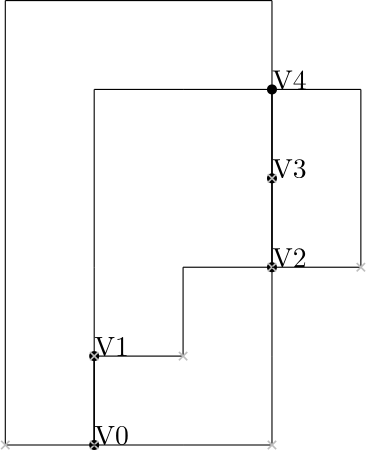 <?xml version="1.0"?>
    <!DOCTYPE ipe SYSTEM "ipe.dtd">
    <ipe version="70005" creator="Ipe 7.1.4">
    <info created="D:20131106154934" modified="D:20131106160041"/>
    <preamble>\usepackage[english]{babel}</preamble>
    <ipestyle name="basic">
    <symbol name="arrow/arc(spx)">
    <path stroke="sym-stroke" fill="sym-stroke" pen="sym-pen">
    0 0 m
    -1 0.333 l
    -1 -0.333 l
    h
    </path>
    </symbol>
    <symbol name="arrow/farc(spx)">
    <path stroke="sym-stroke" fill="white" pen="sym-pen">
    0 0 m
    -1 0.333 l
    -1 -0.333 l
    h
    </path>
    </symbol>
    <symbol name="mark/circle(sx)" transformations="translations">
    <path fill="sym-stroke">
    0.6 0 0 0.6 0 0 e
    0.4 0 0 0.4 0 0 e
    </path>
    </symbol>
    <symbol name="mark/disk(sx)" transformations="translations">
    <path fill="sym-stroke">
    0.6 0 0 0.6 0 0 e
    </path>
    </symbol>
    <symbol name="mark/fdisk(sfx)" transformations="translations">
    <group>
    <path fill="sym-fill">
    0.5 0 0 0.5 0 0 e
    </path>
    <path fill="sym-stroke" fillrule="eofill">
    0.6 0 0 0.6 0 0 e
    0.4 0 0 0.4 0 0 e
    </path>
    </group>
    </symbol>
    <symbol name="mark/box(sx)" transformations="translations">
    <path fill="sym-stroke" fillrule="eofill">
    -0.6 -0.6 m
    0.6 -0.6 l
    0.6 0.6 l
    -0.6 0.6 l
    h
    -0.4 -0.4 m
    0.4 -0.4 l
    0.4 0.4 l
    -0.4 0.4 l
    h
    </path>
    </symbol>
    <symbol name="mark/square(sx)" transformations="translations">
    <path fill="sym-stroke">
    -0.6 -0.6 m
    0.6 -0.6 l
    0.6 0.6 l
    -0.6 0.6 l
    h
    </path>
    </symbol>
    <symbol name="mark/fsquare(sfx)" transformations="translations">
    <group>
    <path fill="sym-fill">
    -0.5 -0.5 m
    0.5 -0.5 l
    0.5 0.5 l
    -0.5 0.5 l
    h
    </path>
    <path fill="sym-stroke" fillrule="eofill">
    -0.6 -0.6 m
    0.6 -0.6 l
    0.6 0.6 l
    -0.6 0.6 l
    h
    -0.4 -0.4 m
    0.4 -0.4 l
    0.4 0.4 l
    -0.4 0.4 l
    h
    </path>
    </group>
    </symbol>
    <symbol name="mark/cross(sx)" transformations="translations">
    <group>
    <path fill="sym-stroke">
    -0.43 -0.57 m
    0.57 0.43 l
    0.43 0.57 l
    -0.57 -0.43 l
    h
    </path>
    <path fill="sym-stroke">
    -0.43 0.57 m
    0.57 -0.43 l
    0.43 -0.57 l
    -0.57 0.43 l
    h
    </path>
    </group>
    </symbol>
    <symbol name="arrow/fnormal(spx)">
    <path stroke="sym-stroke" fill="white" pen="sym-pen">
    0 0 m
    -1 0.333 l
    -1 -0.333 l
    h
    </path>
    </symbol>
    <symbol name="arrow/pointed(spx)">
    <path stroke="sym-stroke" fill="sym-stroke" pen="sym-pen">
    0 0 m
    -1 0.333 l
    -0.8 0 l
    -1 -0.333 l
    h
    </path>
    </symbol>
    <symbol name="arrow/fpointed(spx)">
    <path stroke="sym-stroke" fill="white" pen="sym-pen">
    0 0 m
    -1 0.333 l
    -0.8 0 l
    -1 -0.333 l
    h
    </path>
    </symbol>
    <symbol name="arrow/linear(spx)">
    <path stroke="sym-stroke" pen="sym-pen">
    -1 0.333 m
    0 0 l
    -1 -0.333 l
    </path>
    </symbol>
    <symbol name="arrow/fdouble(spx)">
    <path stroke="sym-stroke" fill="white" pen="sym-pen">
    0 0 m
    -1 0.333 l
    -1 -0.333 l
    h
    -1 0 m
    -2 0.333 l
    -2 -0.333 l
    h
    </path>
    </symbol>
    <symbol name="arrow/double(spx)">
    <path stroke="sym-stroke" fill="sym-stroke" pen="sym-pen">
    0 0 m
    -1 0.333 l
    -1 -0.333 l
    h
    -1 0 m
    -2 0.333 l
    -2 -0.333 l
    h
    </path>
    </symbol>
    <pen name="heavier" value="0.8"/>
    <pen name="fat" value="1.2"/>
    <pen name="ultrafat" value="2"/>
    <symbolsize name="large" value="5"/>
    <symbolsize name="small" value="2"/>
    <symbolsize name="tiny" value="1.1"/>
    <arrowsize name="large" value="10"/>
    <arrowsize name="small" value="5"/>
    <arrowsize name="tiny" value="3"/>
    <color name="red" value="1 0 0"/>
    <color name="green" value="0 1 0"/>
    <color name="blue" value="0 0 1"/>
    <color name="yellow" value="1 1 0"/>
    <color name="orange" value="1 0.647 0"/>
    <color name="gold" value="1 0.843 0"/>
    <color name="purple" value="0.627 0.125 0.941"/>
    <color name="gray" value="0.745"/>
    <color name="brown" value="0.647 0.165 0.165"/>
    <color name="navy" value="0 0 0.502"/>
    <color name="pink" value="1 0.753 0.796"/>
    <color name="seagreen" value="0.18 0.545 0.341"/>
    <color name="turquoise" value="0.251 0.878 0.816"/>
    <color name="violet" value="0.933 0.51 0.933"/>
    <color name="darkblue" value="0 0 0.545"/>
    <color name="darkcyan" value="0 0.545 0.545"/>
    <color name="darkgray" value="0.663"/>
    <color name="darkgreen" value="0 0.392 0"/>
    <color name="darkmagenta" value="0.545 0 0.545"/>
    <color name="darkorange" value="1 0.549 0"/>
    <color name="darkred" value="0.545 0 0"/>
    <color name="lightblue" value="0.678 0.847 0.902"/>
    <color name="lightcyan" value="0.878 1 1"/>
    <color name="lightgray" value="0.827"/>
    <color name="lightgreen" value="0.565 0.933 0.565"/>
    <color name="lightyellow" value="1 1 0.878"/>
    <dashstyle name="dashed" value="[4] 0"/>
    <dashstyle name="dotted" value="[1 3] 0"/>
    <dashstyle name="dash dotted" value="[4 2 1 2] 0"/>
    <dashstyle name="dash dot dotted" value="[4 2 1 2 1 2] 0"/>
    <textsize name="large" value="\large"/>
    <textsize name="Large" value="\Large"/>
    <textsize name="LARGE" value="\LARGE"/>
    <textsize name="huge" value="\huge"/>
    <textsize name="Huge" value="\Huge"/>
    <textsize name="small" value="\small"/>
    <textsize name="footnote" value="\footnotesize"/>
    <textsize name="tiny" value="\tiny"/>
    <textstyle name="center" begin="\begin{center}" end="\end{center}"/>
    <textstyle name="itemize" begin="\begin{itemize}" end="\end{itemize}"/>
    <textstyle name="item" begin="\begin{itemize}\item{}" end="\end{itemize}"/>
    <gridsize name="4 pts" value="4"/>
    <gridsize name="8 pts (~3 mm)" value="8"/>
    <gridsize name="16 pts (~6 mm)" value="16"/>
    <gridsize name="32 pts (~12 mm)" value="32"/>
    <gridsize name="10 pts (~3.5 mm)" value="10"/>
    <gridsize name="20 pts (~7 mm)" value="20"/>
    <gridsize name="14 pts (~5 mm)" value="14"/>
    <gridsize name="28 pts (~10 mm)" value="28"/>
    <gridsize name="56 pts (~20 mm)" value="56"/>
    <anglesize name="90 deg" value="90"/>
    <anglesize name="60 deg" value="60"/>
    <anglesize name="45 deg" value="45"/>
    <anglesize name="30 deg" value="30"/>
    <anglesize name="22.5 deg" value="22.5"/>
    <tiling name="falling" angle="-60" step="4" width="1"/>
    <tiling name="rising" angle="30" step="4" width="1"/>
    <layout paper="1000 1000" origin="0 0" frame="1000 1000" skip="32" crop="yes"/>
    </ipestyle>
    <page>
    <layer name="alpha"/>
    <view layers="alpha" active="alpha"/>
<use name="mark/disk(sx)" pos="416 384" size="normal" stroke="black"/>
<text transformations="translations" pos="416 384" stroke="black" type="label" width="190" height="10" depth="0" valign="baseline" size="normal">V0</text><use name="mark/disk(sx)" pos="416 416" size="normal" stroke="black"/>
<text transformations="translations" pos="416 416" stroke="black" type="label" width="190" height="10" depth="0" valign="baseline" size="normal">V1</text><use name="mark/disk(sx)" pos="480 448" size="normal" stroke="black"/>
<text transformations="translations" pos="480 448" stroke="black" type="label" width="190" height="10" depth="0" valign="baseline" size="normal">V2</text><use name="mark/disk(sx)" pos="480 480" size="normal" stroke="black"/>
<text transformations="translations" pos="480 480" stroke="black" type="label" width="190" height="10" depth="0" valign="baseline" size="normal">V3</text><use name="mark/disk(sx)" pos="480 512" size="normal" stroke="black"/>
<text transformations="translations" pos="480 512" stroke="black" type="label" width="190" height="10" depth="0" valign="baseline" size="normal">V4</text><path stroke="black" pen="normal" dash="normal">
 416 384 m
 416 416 l
 </path>
<path stroke="black" pen="normal" dash="normal">
 416 416 m
 416 416 l
 </path>
<path stroke="black" pen="normal" dash="normal">
 416 416 m
 416 384 l
 </path>
<path stroke="black" pen="normal" dash="normal">
 416 384 m
 416 384 l
 </path>
<path stroke="black" pen="normal" dash="normal">
 416 416 m
 416 384 l
 </path>
<use name="mark/cross(sx)" pos="416 384" size="normal" stroke="gray"/>
<path stroke="black" pen="normal" dash="normal">
 416 384 m
 448 384 l
 </path>
<path stroke="black" pen="normal" dash="normal">
 448 384 m
 480 384 l
 </path>
<path stroke="black" pen="normal" dash="normal">
 480 448 m
 480 416 l
 </path>
<path stroke="black" pen="normal" dash="normal">
 480 416 m
 480 416 l
 </path>
<path stroke="black" pen="normal" dash="normal">
 480 384 m
 480 416 l
 </path>
<use name="mark/cross(sx)" pos="480 384" size="normal" stroke="gray"/>
<path stroke="black" pen="normal" dash="normal">
 416 416 m
 448 416 l
 </path>
<path stroke="black" pen="normal" dash="normal">
 448 416 m
 448 416 l
 </path>
<path stroke="black" pen="normal" dash="normal">
 480 448 m
 448 448 l
 </path>
<path stroke="black" pen="normal" dash="normal">
 448 448 m
 448 448 l
 </path>
<path stroke="black" pen="normal" dash="normal">
 448 416 m
 448 448 l
 </path>
<use name="mark/cross(sx)" pos="448 416" size="normal" stroke="gray"/>
<path stroke="black" pen="normal" dash="normal">
 480 448 m
 480 480 l
 </path>
<path stroke="black" pen="normal" dash="normal">
 480 480 m
 480 480 l
 </path>
<path stroke="black" pen="normal" dash="normal">
 480 480 m
 480 448 l
 </path>
<path stroke="black" pen="normal" dash="normal">
 480 448 m
 480 448 l
 </path>
<path stroke="black" pen="normal" dash="normal">
 480 480 m
 480 448 l
 </path>
<use name="mark/cross(sx)" pos="480 448" size="normal" stroke="gray"/>
<path stroke="black" pen="normal" dash="normal">
 480 480 m
 480 512 l
 </path>
<path stroke="black" pen="normal" dash="normal">
 480 512 m
 480 512 l
 </path>
<path stroke="black" pen="normal" dash="normal">
 480 512 m
 480 480 l
 </path>
<path stroke="black" pen="normal" dash="normal">
 480 480 m
 480 480 l
 </path>
<path stroke="black" pen="normal" dash="normal">
 480 512 m
 480 480 l
 </path>
<use name="mark/cross(sx)" pos="480 480" size="normal" stroke="gray"/>
<path stroke="black" pen="normal" dash="normal">
 480 448 m
 512 448 l
 </path>
<path stroke="black" pen="normal" dash="normal">
 512 448 m
 512 448 l
 </path>
<path stroke="black" pen="normal" dash="normal">
 480 512 m
 512 512 l
 </path>
<path stroke="black" pen="normal" dash="normal">
 512 512 m
 512 512 l
 </path>
<path stroke="black" pen="normal" dash="normal">
 512 448 m
 512 512 l
 </path>
<use name="mark/cross(sx)" pos="512 448" size="normal" stroke="gray"/>
<path stroke="black" pen="normal" dash="normal">
 416 416 m
 416 448 l
 </path>
<path stroke="black" pen="normal" dash="normal">
 416 448 m
 416 448 l
 </path>
<path stroke="black" pen="normal" dash="normal">
 480 512 m
 448 512 l
 </path>
<path stroke="black" pen="normal" dash="normal">
 448 512 m
 416 512 l
 </path>
<path stroke="black" pen="normal" dash="normal">
 416 448 m
 416 512 l
 </path>
<use name="mark/cross(sx)" pos="416 416" size="normal" stroke="gray"/>
<path stroke="black" pen="normal" dash="normal">
 416 384 m
 384 384 l
 </path>
<path stroke="black" pen="normal" dash="normal">
 384 384 m
 384 384 l
 </path>
<path stroke="black" pen="normal" dash="normal">
 480 512 m
 480 544 l
 </path>
<path stroke="black" pen="normal" dash="normal">
 480 544 m
 384 544 l
 </path>
<path stroke="black" pen="normal" dash="normal">
 384 384 m
 384 544 l
 </path>
<use name="mark/cross(sx)" pos="384 384" size="normal" stroke="gray"/>
</page>
</ipe>
